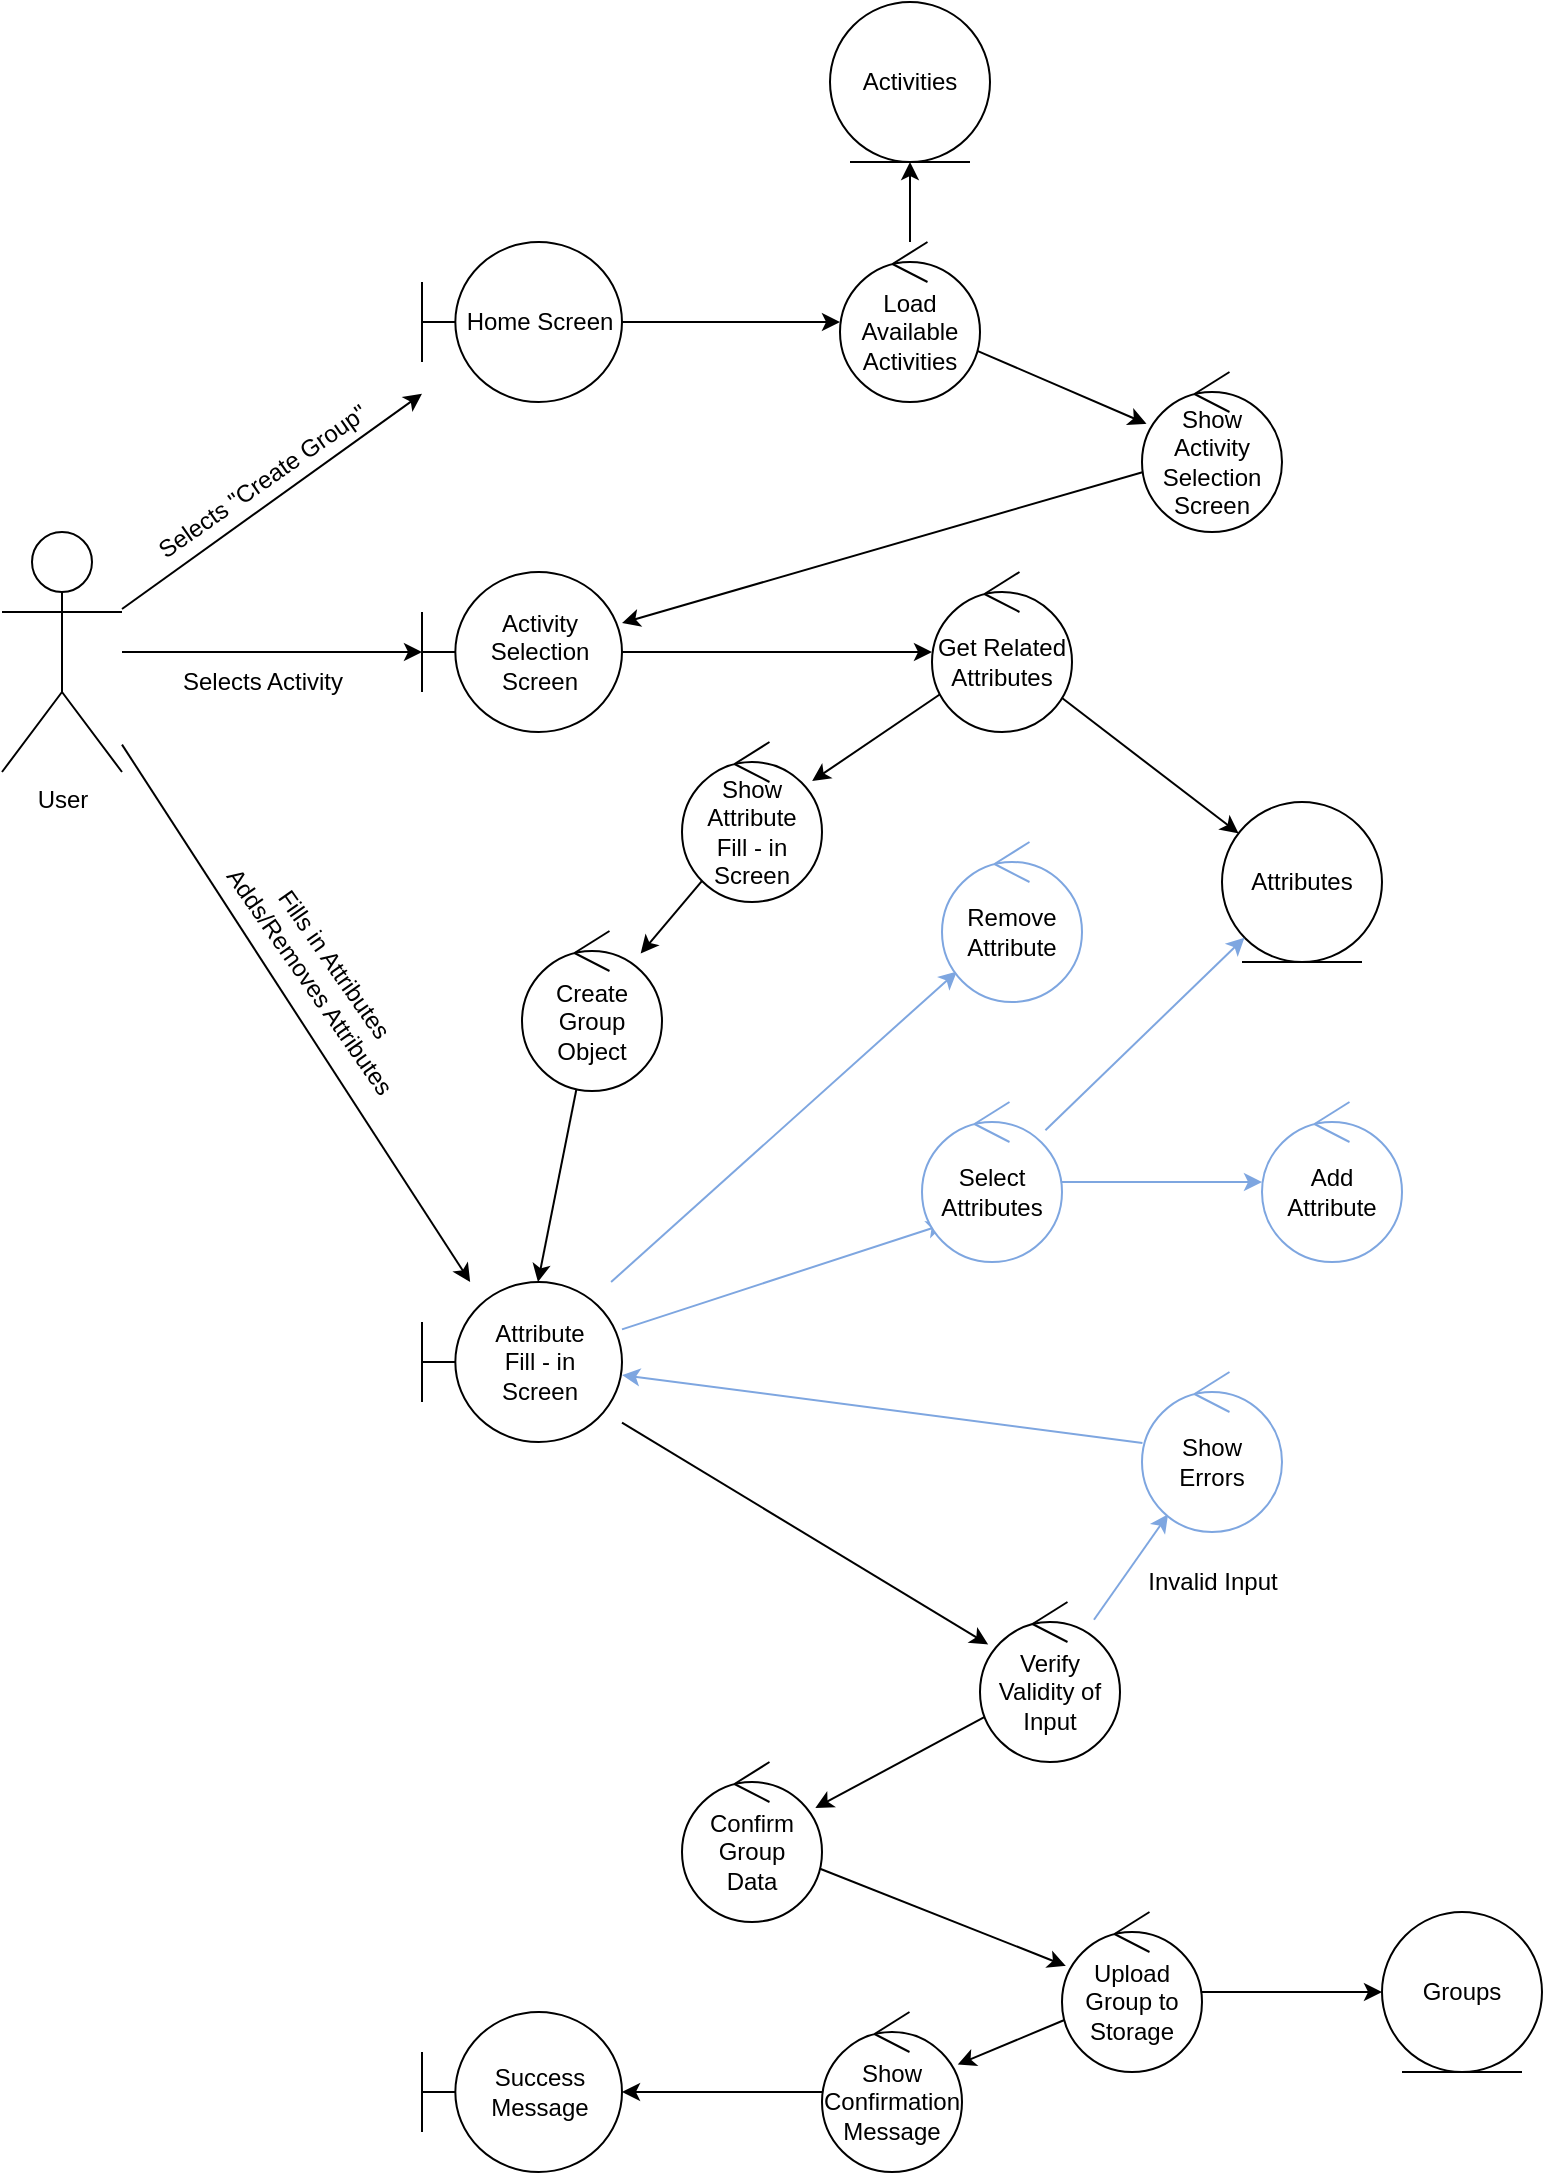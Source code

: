 <mxfile version="18.0.7" type="device"><diagram id="lXcmPEL-kjdiqHUkmzkn" name="Page-1"><mxGraphModel dx="1662" dy="737" grid="1" gridSize="10" guides="1" tooltips="1" connect="1" arrows="1" fold="1" page="1" pageScale="1" pageWidth="827" pageHeight="1169" math="0" shadow="0"><root><mxCell id="0"/><mxCell id="1" parent="0"/><mxCell id="Mnona1cRqNHYOHxDdFqI-22" style="edgeStyle=none;rounded=0;orthogonalLoop=1;jettySize=auto;html=1;strokeColor=#000000;" parent="1" source="Ov8IHOirOGvbggpX736w-1" target="Ov8IHOirOGvbggpX736w-4" edge="1"><mxGeometry relative="1" as="geometry"/></mxCell><mxCell id="Mnona1cRqNHYOHxDdFqI-23" style="edgeStyle=none;rounded=0;orthogonalLoop=1;jettySize=auto;html=1;strokeColor=#000000;" parent="1" source="Ov8IHOirOGvbggpX736w-1" target="Ov8IHOirOGvbggpX736w-7" edge="1"><mxGeometry relative="1" as="geometry"/></mxCell><mxCell id="Mnona1cRqNHYOHxDdFqI-24" style="edgeStyle=none;rounded=0;orthogonalLoop=1;jettySize=auto;html=1;strokeColor=#000000;" parent="1" source="Ov8IHOirOGvbggpX736w-1" target="Ov8IHOirOGvbggpX736w-26" edge="1"><mxGeometry relative="1" as="geometry"/></mxCell><mxCell id="Ov8IHOirOGvbggpX736w-1" value="User" style="shape=umlActor;verticalLabelPosition=bottom;verticalAlign=top;html=1;outlineConnect=0;rounded=0;" parent="1" vertex="1"><mxGeometry x="30" y="305" width="60" height="120" as="geometry"/></mxCell><mxCell id="Ov8IHOirOGvbggpX736w-2" value="&lt;div&gt;Activities&lt;/div&gt;" style="ellipse;shape=umlEntity;whiteSpace=wrap;html=1;rounded=0;" parent="1" vertex="1"><mxGeometry x="444" y="40" width="80" height="80" as="geometry"/></mxCell><mxCell id="Ov8IHOirOGvbggpX736w-54" style="edgeStyle=none;orthogonalLoop=1;jettySize=auto;html=1;" parent="1" source="Ov8IHOirOGvbggpX736w-3" target="Ov8IHOirOGvbggpX736w-7" edge="1"><mxGeometry relative="1" as="geometry"/></mxCell><mxCell id="Ov8IHOirOGvbggpX736w-3" value="&lt;div&gt;Show&lt;/div&gt;&lt;div&gt;Activity&lt;/div&gt;&lt;div&gt;Selection Screen&lt;/div&gt;" style="ellipse;shape=umlControl;whiteSpace=wrap;html=1;rounded=0;" parent="1" vertex="1"><mxGeometry x="600" y="225" width="70" height="80" as="geometry"/></mxCell><mxCell id="Ov8IHOirOGvbggpX736w-52" style="edgeStyle=none;orthogonalLoop=1;jettySize=auto;html=1;" parent="1" source="Ov8IHOirOGvbggpX736w-4" target="Ov8IHOirOGvbggpX736w-33" edge="1"><mxGeometry relative="1" as="geometry"/></mxCell><mxCell id="Ov8IHOirOGvbggpX736w-4" value="&lt;div&gt;Home Screen&lt;/div&gt;" style="shape=umlBoundary;whiteSpace=wrap;html=1;rounded=0;" parent="1" vertex="1"><mxGeometry x="240" y="160" width="100" height="80" as="geometry"/></mxCell><mxCell id="Ov8IHOirOGvbggpX736w-55" style="edgeStyle=none;orthogonalLoop=1;jettySize=auto;html=1;" parent="1" source="Ov8IHOirOGvbggpX736w-7" target="Ov8IHOirOGvbggpX736w-18" edge="1"><mxGeometry relative="1" as="geometry"/></mxCell><mxCell id="Ov8IHOirOGvbggpX736w-7" value="Activity Selection Screen" style="shape=umlBoundary;whiteSpace=wrap;html=1;rounded=0;" parent="1" vertex="1"><mxGeometry x="240" y="325" width="100" height="80" as="geometry"/></mxCell><mxCell id="Ov8IHOirOGvbggpX736w-8" value="Groups" style="ellipse;shape=umlEntity;whiteSpace=wrap;html=1;rounded=0;" parent="1" vertex="1"><mxGeometry x="720" y="995" width="80" height="80" as="geometry"/></mxCell><mxCell id="Mnona1cRqNHYOHxDdFqI-11" style="edgeStyle=none;rounded=0;orthogonalLoop=1;jettySize=auto;html=1;" parent="1" source="Ov8IHOirOGvbggpX736w-14" target="Ov8IHOirOGvbggpX736w-45" edge="1"><mxGeometry relative="1" as="geometry"/></mxCell><mxCell id="Ov8IHOirOGvbggpX736w-14" value="&lt;div&gt;Show&lt;/div&gt;&lt;div&gt;Confirmation&lt;/div&gt;&lt;div&gt;Message&lt;/div&gt;" style="ellipse;shape=umlControl;whiteSpace=wrap;html=1;rounded=0;" parent="1" vertex="1"><mxGeometry x="440" y="1045" width="70" height="80" as="geometry"/></mxCell><mxCell id="Mnona1cRqNHYOHxDdFqI-8" style="edgeStyle=none;rounded=0;orthogonalLoop=1;jettySize=auto;html=1;" parent="1" source="Ov8IHOirOGvbggpX736w-16" target="Mnona1cRqNHYOHxDdFqI-7" edge="1"><mxGeometry relative="1" as="geometry"/></mxCell><mxCell id="Ov8IHOirOGvbggpX736w-16" value="&lt;div&gt;Confirm&lt;/div&gt;&lt;div&gt;Group&lt;/div&gt;&lt;div&gt;Data&lt;br&gt;&lt;/div&gt;" style="ellipse;shape=umlControl;whiteSpace=wrap;html=1;rounded=0;" parent="1" vertex="1"><mxGeometry x="370" y="920" width="70" height="80" as="geometry"/></mxCell><mxCell id="Ov8IHOirOGvbggpX736w-17" value="Attributes" style="ellipse;shape=umlEntity;whiteSpace=wrap;html=1;rounded=0;" parent="1" vertex="1"><mxGeometry x="640" y="440" width="80" height="80" as="geometry"/></mxCell><mxCell id="Ov8IHOirOGvbggpX736w-56" style="edgeStyle=none;orthogonalLoop=1;jettySize=auto;html=1;" parent="1" source="Ov8IHOirOGvbggpX736w-18" target="Ov8IHOirOGvbggpX736w-17" edge="1"><mxGeometry relative="1" as="geometry"/></mxCell><mxCell id="Ov8IHOirOGvbggpX736w-57" style="edgeStyle=none;orthogonalLoop=1;jettySize=auto;html=1;" parent="1" source="Ov8IHOirOGvbggpX736w-18" target="Ov8IHOirOGvbggpX736w-36" edge="1"><mxGeometry relative="1" as="geometry"/></mxCell><mxCell id="Ov8IHOirOGvbggpX736w-18" value="&lt;div&gt;Get Related&lt;/div&gt;&lt;div&gt;Attributes&lt;br&gt;&lt;/div&gt;" style="ellipse;shape=umlControl;whiteSpace=wrap;html=1;rounded=0;" parent="1" vertex="1"><mxGeometry x="495" y="325" width="70" height="80" as="geometry"/></mxCell><mxCell id="Mnona1cRqNHYOHxDdFqI-13" style="edgeStyle=none;rounded=0;orthogonalLoop=1;jettySize=auto;html=1;strokeColor=#7EA6E0;" parent="1" source="Ov8IHOirOGvbggpX736w-23" target="Mnona1cRqNHYOHxDdFqI-12" edge="1"><mxGeometry relative="1" as="geometry"/></mxCell><mxCell id="WEbIa1yfVypu-cJ09hQd-9" style="edgeStyle=none;rounded=0;orthogonalLoop=1;jettySize=auto;html=1;strokeColor=#000000;" parent="1" source="Ov8IHOirOGvbggpX736w-23" target="Ov8IHOirOGvbggpX736w-16" edge="1"><mxGeometry relative="1" as="geometry"/></mxCell><mxCell id="Ov8IHOirOGvbggpX736w-23" value="&lt;div&gt;Verify&lt;/div&gt;&lt;div&gt;Validity of&lt;/div&gt;&lt;div&gt;Input&lt;br&gt;&lt;/div&gt;" style="ellipse;shape=umlControl;whiteSpace=wrap;html=1;rounded=0;" parent="1" vertex="1"><mxGeometry x="519" y="840" width="70" height="80" as="geometry"/></mxCell><mxCell id="Mnona1cRqNHYOHxDdFqI-2" style="edgeStyle=none;rounded=0;orthogonalLoop=1;jettySize=auto;html=1;" parent="1" source="Ov8IHOirOGvbggpX736w-26" target="Ov8IHOirOGvbggpX736w-23" edge="1"><mxGeometry relative="1" as="geometry"/></mxCell><mxCell id="Mnona1cRqNHYOHxDdFqI-17" style="edgeStyle=none;rounded=0;orthogonalLoop=1;jettySize=auto;html=1;strokeColor=#7EA6E0;" parent="1" source="Ov8IHOirOGvbggpX736w-26" target="Mnona1cRqNHYOHxDdFqI-16" edge="1"><mxGeometry relative="1" as="geometry"/></mxCell><mxCell id="Mnona1cRqNHYOHxDdFqI-18" style="edgeStyle=none;rounded=0;orthogonalLoop=1;jettySize=auto;html=1;strokeColor=#7EA6E0;" parent="1" source="Ov8IHOirOGvbggpX736w-26" edge="1"><mxGeometry relative="1" as="geometry"><mxPoint x="501.347" y="650.989" as="targetPoint"/></mxGeometry></mxCell><mxCell id="Ov8IHOirOGvbggpX736w-26" value="&lt;div&gt;Attribute&lt;/div&gt;&lt;div&gt;Fill - in&lt;br&gt;&lt;/div&gt;&lt;div&gt;Screen&lt;br&gt;&lt;/div&gt;" style="shape=umlBoundary;whiteSpace=wrap;html=1;rounded=0;" parent="1" vertex="1"><mxGeometry x="240" y="680" width="100" height="80" as="geometry"/></mxCell><mxCell id="Ov8IHOirOGvbggpX736w-51" style="edgeStyle=none;orthogonalLoop=1;jettySize=auto;html=1;" parent="1" source="Ov8IHOirOGvbggpX736w-33" target="Ov8IHOirOGvbggpX736w-2" edge="1"><mxGeometry relative="1" as="geometry"/></mxCell><mxCell id="Ov8IHOirOGvbggpX736w-53" style="edgeStyle=none;orthogonalLoop=1;jettySize=auto;html=1;" parent="1" source="Ov8IHOirOGvbggpX736w-33" target="Ov8IHOirOGvbggpX736w-3" edge="1"><mxGeometry relative="1" as="geometry"/></mxCell><mxCell id="Ov8IHOirOGvbggpX736w-33" value="&lt;div&gt;Load&lt;/div&gt;&lt;div&gt;Available&lt;/div&gt;&lt;div&gt;Activities&lt;br&gt;&lt;/div&gt;" style="ellipse;shape=umlControl;whiteSpace=wrap;html=1;rounded=0;" parent="1" vertex="1"><mxGeometry x="449" y="160" width="70" height="80" as="geometry"/></mxCell><mxCell id="7b_SY6maTnU0AFMMfQj_-3" style="edgeStyle=none;rounded=0;orthogonalLoop=1;jettySize=auto;html=1;" edge="1" parent="1" source="Ov8IHOirOGvbggpX736w-36" target="7b_SY6maTnU0AFMMfQj_-1"><mxGeometry relative="1" as="geometry"/></mxCell><mxCell id="Ov8IHOirOGvbggpX736w-36" value="&lt;div&gt;Show&lt;/div&gt;&lt;div&gt;Attribute&lt;/div&gt;&lt;div&gt;Fill - in&lt;/div&gt;&lt;div&gt;Screen&lt;br&gt;&lt;/div&gt;" style="ellipse;shape=umlControl;whiteSpace=wrap;html=1;rounded=0;" parent="1" vertex="1"><mxGeometry x="370" y="410" width="70" height="80" as="geometry"/></mxCell><mxCell id="Ov8IHOirOGvbggpX736w-45" value="&lt;div&gt;Success&lt;/div&gt;&lt;div&gt;Message&lt;br&gt;&lt;/div&gt;" style="shape=umlBoundary;whiteSpace=wrap;html=1;rounded=0;" parent="1" vertex="1"><mxGeometry x="240" y="1045" width="100" height="80" as="geometry"/></mxCell><mxCell id="Mnona1cRqNHYOHxDdFqI-9" style="edgeStyle=none;rounded=0;orthogonalLoop=1;jettySize=auto;html=1;" parent="1" source="Mnona1cRqNHYOHxDdFqI-7" target="Ov8IHOirOGvbggpX736w-8" edge="1"><mxGeometry relative="1" as="geometry"/></mxCell><mxCell id="Mnona1cRqNHYOHxDdFqI-10" style="edgeStyle=none;rounded=0;orthogonalLoop=1;jettySize=auto;html=1;" parent="1" source="Mnona1cRqNHYOHxDdFqI-7" target="Ov8IHOirOGvbggpX736w-14" edge="1"><mxGeometry relative="1" as="geometry"/></mxCell><mxCell id="Mnona1cRqNHYOHxDdFqI-7" value="&lt;div&gt;Upload&lt;br&gt;&lt;/div&gt;&lt;div&gt;Group to&lt;/div&gt;&lt;div&gt;Storage&lt;br&gt;&lt;/div&gt;" style="ellipse;shape=umlControl;whiteSpace=wrap;html=1;rounded=0;" parent="1" vertex="1"><mxGeometry x="560" y="995" width="70" height="80" as="geometry"/></mxCell><mxCell id="WEbIa1yfVypu-cJ09hQd-8" style="edgeStyle=none;rounded=0;orthogonalLoop=1;jettySize=auto;html=1;strokeColor=#7EA6E0;" parent="1" source="Mnona1cRqNHYOHxDdFqI-12" target="Ov8IHOirOGvbggpX736w-26" edge="1"><mxGeometry relative="1" as="geometry"/></mxCell><mxCell id="Mnona1cRqNHYOHxDdFqI-12" value="&lt;div&gt;Show&lt;/div&gt;&lt;div&gt;Errors&lt;br&gt;&lt;/div&gt;" style="ellipse;shape=umlControl;whiteSpace=wrap;html=1;rounded=0;strokeColor=#7EA6E0;" parent="1" vertex="1"><mxGeometry x="600" y="725" width="70" height="80" as="geometry"/></mxCell><mxCell id="Mnona1cRqNHYOHxDdFqI-16" value="&lt;div&gt;Remove&lt;/div&gt;&lt;div&gt;Attribute&lt;br&gt;&lt;/div&gt;" style="ellipse;shape=umlControl;whiteSpace=wrap;html=1;rounded=0;strokeColor=#7EA6E0;" parent="1" vertex="1"><mxGeometry x="500" y="460" width="70" height="80" as="geometry"/></mxCell><mxCell id="Mnona1cRqNHYOHxDdFqI-20" value="&lt;div&gt;Add&lt;/div&gt;&lt;div&gt;Attribute&lt;br&gt;&lt;/div&gt;" style="ellipse;shape=umlControl;whiteSpace=wrap;html=1;rounded=0;strokeColor=#7EA6E0;" parent="1" vertex="1"><mxGeometry x="660" y="590" width="70" height="80" as="geometry"/></mxCell><mxCell id="Mnona1cRqNHYOHxDdFqI-27" value="&lt;div&gt;Selects &quot;Create Group&quot;&lt;/div&gt;" style="text;html=1;align=center;verticalAlign=middle;resizable=0;points=[];autosize=1;strokeColor=none;fillColor=none;rotation=-35;" parent="1" vertex="1"><mxGeometry x="90" y="270" width="140" height="20" as="geometry"/></mxCell><mxCell id="Mnona1cRqNHYOHxDdFqI-28" value="&lt;div&gt;Selects Activity&lt;/div&gt;" style="text;html=1;align=center;verticalAlign=middle;resizable=0;points=[];autosize=1;strokeColor=none;fillColor=none;rotation=0;" parent="1" vertex="1"><mxGeometry x="115" y="370" width="90" height="20" as="geometry"/></mxCell><mxCell id="Mnona1cRqNHYOHxDdFqI-29" value="&lt;div&gt;Fills in Attributes&lt;/div&gt;&lt;div&gt;Adds/Removes Attributes&lt;br&gt;&lt;/div&gt;" style="text;html=1;align=center;verticalAlign=middle;resizable=0;points=[];autosize=1;strokeColor=none;fillColor=none;rotation=55;" parent="1" vertex="1"><mxGeometry x="115" y="510" width="150" height="30" as="geometry"/></mxCell><mxCell id="Mnona1cRqNHYOHxDdFqI-31" value="&lt;div&gt;Invalid Input&lt;/div&gt;" style="text;html=1;align=center;verticalAlign=middle;resizable=0;points=[];autosize=1;strokeColor=none;fillColor=none;rotation=0;" parent="1" vertex="1"><mxGeometry x="595" y="820" width="80" height="20" as="geometry"/></mxCell><mxCell id="WEbIa1yfVypu-cJ09hQd-17" style="edgeStyle=none;rounded=0;orthogonalLoop=1;jettySize=auto;html=1;strokeColor=#7EA6E0;" parent="1" source="WEbIa1yfVypu-cJ09hQd-7" target="Mnona1cRqNHYOHxDdFqI-20" edge="1"><mxGeometry relative="1" as="geometry"/></mxCell><mxCell id="WEbIa1yfVypu-cJ09hQd-18" style="edgeStyle=none;rounded=0;orthogonalLoop=1;jettySize=auto;html=1;strokeColor=#7EA6E0;" parent="1" source="WEbIa1yfVypu-cJ09hQd-7" target="Ov8IHOirOGvbggpX736w-17" edge="1"><mxGeometry relative="1" as="geometry"/></mxCell><mxCell id="WEbIa1yfVypu-cJ09hQd-7" value="&lt;div&gt;Select&lt;/div&gt;&lt;div&gt;Attributes&lt;br&gt;&lt;/div&gt;" style="ellipse;shape=umlControl;whiteSpace=wrap;html=1;rounded=0;strokeColor=#7EA6E0;" parent="1" vertex="1"><mxGeometry x="490" y="590" width="70" height="80" as="geometry"/></mxCell><mxCell id="7b_SY6maTnU0AFMMfQj_-2" style="rounded=0;orthogonalLoop=1;jettySize=auto;html=1;" edge="1" parent="1" source="7b_SY6maTnU0AFMMfQj_-1" target="Ov8IHOirOGvbggpX736w-26"><mxGeometry relative="1" as="geometry"/></mxCell><mxCell id="7b_SY6maTnU0AFMMfQj_-1" value="&lt;div&gt;Create&lt;/div&gt;&lt;div&gt;Group&lt;/div&gt;&lt;div&gt;Object&lt;br&gt;&lt;/div&gt;" style="ellipse;shape=umlControl;whiteSpace=wrap;html=1;rounded=0;" vertex="1" parent="1"><mxGeometry x="290" y="504.5" width="70" height="80" as="geometry"/></mxCell></root></mxGraphModel></diagram></mxfile>